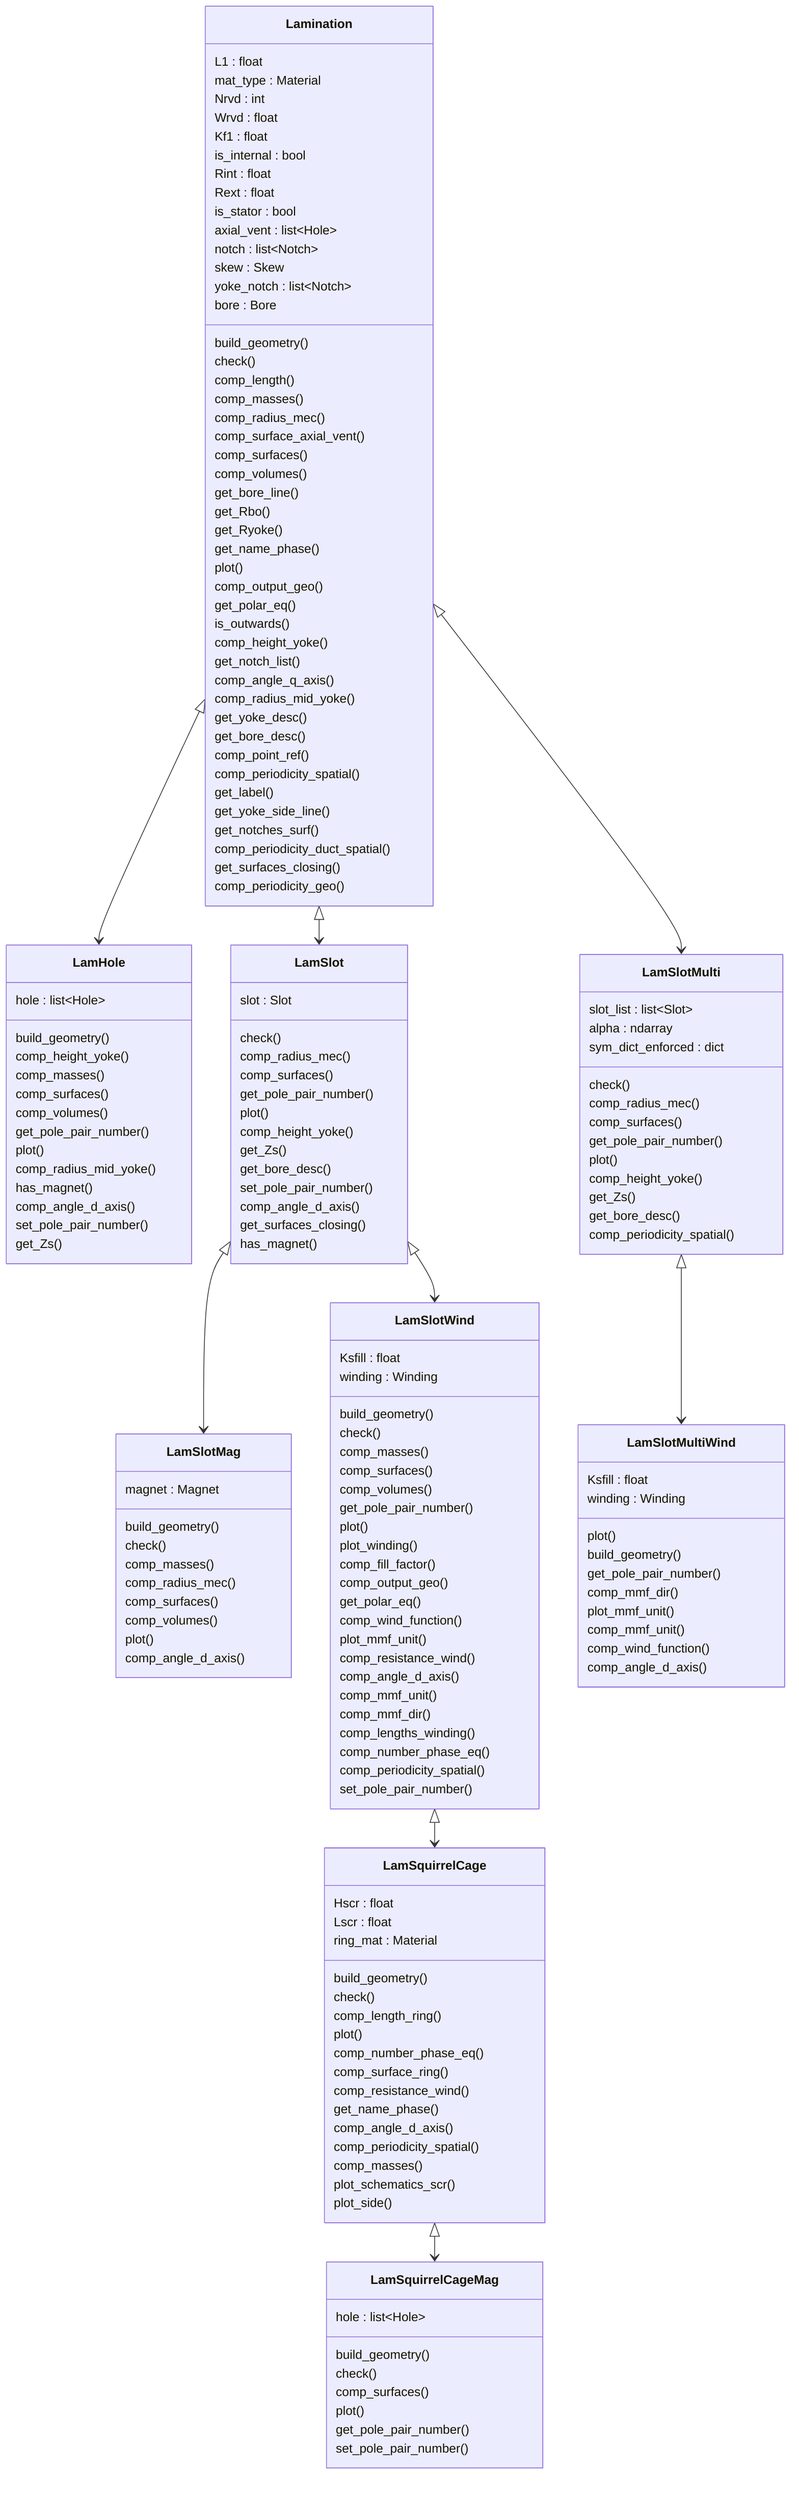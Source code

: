 classDiagram
direction TB
class LamHole{
	hole : list~Hole~
	build_geometry()
	comp_height_yoke()
	comp_masses()
	comp_surfaces()
	comp_volumes()
	get_pole_pair_number()
	plot()
	comp_radius_mid_yoke()
	has_magnet()
	comp_angle_d_axis()
	set_pole_pair_number()
	get_Zs()
}
class LamSlot{
	slot : Slot
	check()
	comp_radius_mec()
	comp_surfaces()
	get_pole_pair_number()
	plot()
	comp_height_yoke()
	get_Zs()
	get_bore_desc()
	set_pole_pair_number()
	comp_angle_d_axis()
	get_surfaces_closing()
	has_magnet()
}
class LamSlotMag{
	magnet : Magnet
	build_geometry()
	check()
	comp_masses()
	comp_radius_mec()
	comp_surfaces()
	comp_volumes()
	plot()
	comp_angle_d_axis()
}
class LamSlotMulti{
	slot_list : list~Slot~
	alpha : ndarray
	sym_dict_enforced : dict
	check()
	comp_radius_mec()
	comp_surfaces()
	get_pole_pair_number()
	plot()
	comp_height_yoke()
	get_Zs()
	get_bore_desc()
	comp_periodicity_spatial()
}
class LamSlotMultiWind{
	Ksfill : float
	winding : Winding
	plot()
	build_geometry()
	get_pole_pair_number()
	comp_mmf_dir()
	plot_mmf_unit()
	comp_mmf_unit()
	comp_wind_function()
	comp_angle_d_axis()
}
class LamSlotWind{
	Ksfill : float
	winding : Winding
	build_geometry()
	check()
	comp_masses()
	comp_surfaces()
	comp_volumes()
	get_pole_pair_number()
	plot()
	plot_winding()
	comp_fill_factor()
	comp_output_geo()
	get_polar_eq()
	comp_wind_function()
	plot_mmf_unit()
	comp_resistance_wind()
	comp_angle_d_axis()
	comp_mmf_unit()
	comp_mmf_dir()
	comp_lengths_winding()
	comp_number_phase_eq()
	comp_periodicity_spatial()
	set_pole_pair_number()
}
class LamSquirrelCage{
	Hscr : float
	Lscr : float
	ring_mat : Material
	build_geometry()
	check()
	comp_length_ring()
	plot()
	comp_number_phase_eq()
	comp_surface_ring()
	comp_resistance_wind()
	get_name_phase()
	comp_angle_d_axis()
	comp_periodicity_spatial()
	comp_masses()
	plot_schematics_scr()
	plot_side()
}
class LamSquirrelCageMag{
	hole : list~Hole~
	build_geometry()
	check()
	comp_surfaces()
	plot()
	get_pole_pair_number()
	set_pole_pair_number()
}
class Lamination{
	L1 : float
	mat_type : Material
	Nrvd : int
	Wrvd : float
	Kf1 : float
	is_internal : bool
	Rint : float
	Rext : float
	is_stator : bool
	axial_vent : list~Hole~
	notch : list~Notch~
	skew : Skew
	yoke_notch : list~Notch~
	bore : Bore
	build_geometry()
	check()
	comp_length()
	comp_masses()
	comp_radius_mec()
	comp_surface_axial_vent()
	comp_surfaces()
	comp_volumes()
	get_bore_line()
	get_Rbo()
	get_Ryoke()
	get_name_phase()
	plot()
	comp_output_geo()
	get_polar_eq()
	is_outwards()
	comp_height_yoke()
	get_notch_list()
	comp_angle_q_axis()
	comp_radius_mid_yoke()
	get_yoke_desc()
	get_bore_desc()
	comp_point_ref()
	comp_periodicity_spatial()
	get_label()
	get_yoke_side_line()
	get_notches_surf()
	comp_periodicity_duct_spatial()
	get_surfaces_closing()
	comp_periodicity_geo()
}
LamSlot  <|--> LamSlotMag
LamSlot  <|--> LamSlotWind
LamSlotMulti  <|--> LamSlotMultiWind
LamSlotWind  <|--> LamSquirrelCage
LamSquirrelCage  <|--> LamSquirrelCageMag
Lamination  <|--> LamHole
Lamination  <|--> LamSlot
Lamination  <|--> LamSlotMulti